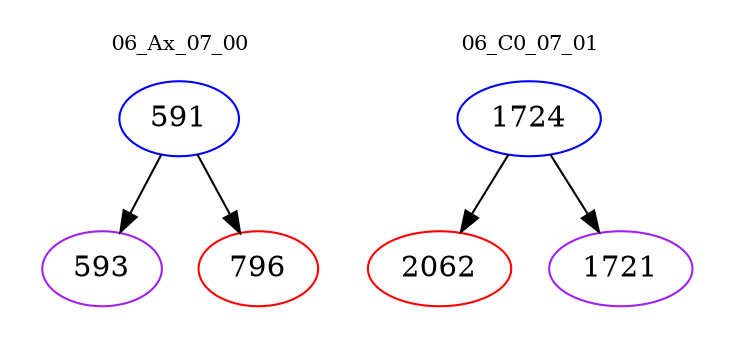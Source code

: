 digraph{
subgraph cluster_0 {
color = white
label = "06_Ax_07_00";
fontsize=10;
T0_591 [label="591", color="blue"]
T0_591 -> T0_593 [color="black"]
T0_593 [label="593", color="purple"]
T0_591 -> T0_796 [color="black"]
T0_796 [label="796", color="red"]
}
subgraph cluster_1 {
color = white
label = "06_C0_07_01";
fontsize=10;
T1_1724 [label="1724", color="blue"]
T1_1724 -> T1_2062 [color="black"]
T1_2062 [label="2062", color="red"]
T1_1724 -> T1_1721 [color="black"]
T1_1721 [label="1721", color="purple"]
}
}
